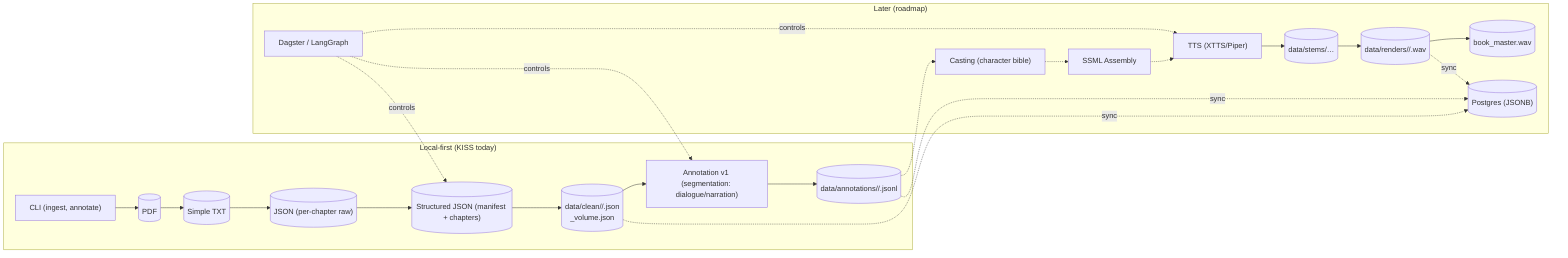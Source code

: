 flowchart LR
  subgraph Dev["Local-first (KISS today)"]
    CLI["CLI (ingest, annotate)"]
    PDF[("PDF")]
    TXT[("Simple TXT")]
    JSONRaw[("JSON (per-chapter raw)")]
    JSONStruct[("Structured JSON (manifest + chapters)")]
    Annot["Annotation v1 (segmentation: dialogue/narration)"]
  Artifacts[("data/clean/<book>/<chapter>.json\n<pdf_stem>_volume.json")]
    Annos[("data/annotations/<book>/<chapter>.jsonl")]
  end

  CLI --> PDF --> TXT --> JSONRaw --> JSONStruct --> Artifacts
  Artifacts --> Annot --> Annos

  subgraph Later["Later (roadmap)"]
    Casting["Casting (character bible)"]
    SSML["SSML Assembly"]
    TTS["TTS (XTTS/Piper)"]
    Stems[("data/stems/…")]
    Renders[("data/renders/<book>/<chapter>.wav")]
    Master[("book_master.wav")]
    Orchestrator["Dagster / LangGraph"]
    DB[("Postgres (JSONB)")]
  end

  Annos -.-> Casting -.-> SSML -.-> TTS --> Stems --> Renders --> Master
  Orchestrator -.controls.-> JSONStruct
  Orchestrator -.controls.-> Annot
  Orchestrator -.controls.-> TTS

  Artifacts -.sync.-> DB
  Annos -.sync.-> DB
  Renders -.sync.-> DB